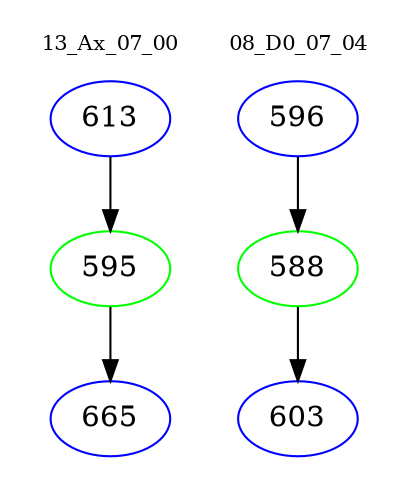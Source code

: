digraph{
subgraph cluster_0 {
color = white
label = "13_Ax_07_00";
fontsize=10;
T0_613 [label="613", color="blue"]
T0_613 -> T0_595 [color="black"]
T0_595 [label="595", color="green"]
T0_595 -> T0_665 [color="black"]
T0_665 [label="665", color="blue"]
}
subgraph cluster_1 {
color = white
label = "08_D0_07_04";
fontsize=10;
T1_596 [label="596", color="blue"]
T1_596 -> T1_588 [color="black"]
T1_588 [label="588", color="green"]
T1_588 -> T1_603 [color="black"]
T1_603 [label="603", color="blue"]
}
}
